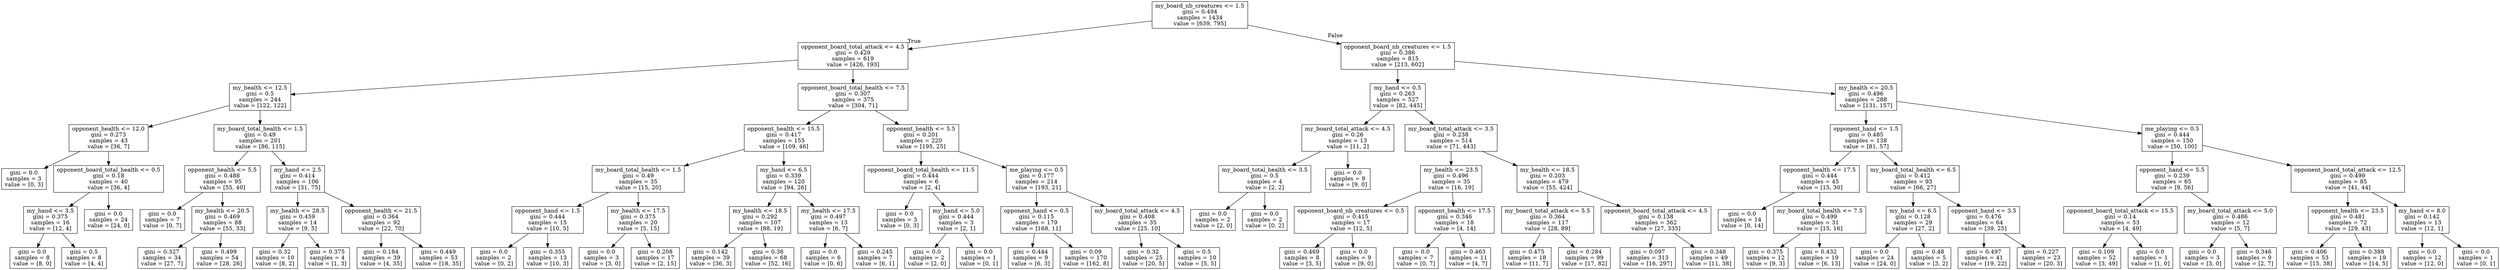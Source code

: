 digraph Tree {
node [shape=box] ;
0 [label="my_board_nb_creatures <= 1.5\ngini = 0.494\nsamples = 1434\nvalue = [639, 795]"] ;
1 [label="opponent_board_total_attack <= 4.5\ngini = 0.429\nsamples = 619\nvalue = [426, 193]"] ;
0 -> 1 [labeldistance=2.5, labelangle=45, headlabel="True"] ;
2 [label="my_health <= 12.5\ngini = 0.5\nsamples = 244\nvalue = [122, 122]"] ;
1 -> 2 ;
3 [label="opponent_health <= 12.0\ngini = 0.273\nsamples = 43\nvalue = [36, 7]"] ;
2 -> 3 ;
4 [label="gini = 0.0\nsamples = 3\nvalue = [0, 3]"] ;
3 -> 4 ;
5 [label="opponent_board_total_health <= 0.5\ngini = 0.18\nsamples = 40\nvalue = [36, 4]"] ;
3 -> 5 ;
6 [label="my_hand <= 3.5\ngini = 0.375\nsamples = 16\nvalue = [12, 4]"] ;
5 -> 6 ;
7 [label="gini = 0.0\nsamples = 8\nvalue = [8, 0]"] ;
6 -> 7 ;
8 [label="gini = 0.5\nsamples = 8\nvalue = [4, 4]"] ;
6 -> 8 ;
9 [label="gini = 0.0\nsamples = 24\nvalue = [24, 0]"] ;
5 -> 9 ;
10 [label="my_board_total_health <= 1.5\ngini = 0.49\nsamples = 201\nvalue = [86, 115]"] ;
2 -> 10 ;
11 [label="opponent_health <= 5.5\ngini = 0.488\nsamples = 95\nvalue = [55, 40]"] ;
10 -> 11 ;
12 [label="gini = 0.0\nsamples = 7\nvalue = [0, 7]"] ;
11 -> 12 ;
13 [label="my_health <= 20.5\ngini = 0.469\nsamples = 88\nvalue = [55, 33]"] ;
11 -> 13 ;
14 [label="gini = 0.327\nsamples = 34\nvalue = [27, 7]"] ;
13 -> 14 ;
15 [label="gini = 0.499\nsamples = 54\nvalue = [28, 26]"] ;
13 -> 15 ;
16 [label="my_hand <= 2.5\ngini = 0.414\nsamples = 106\nvalue = [31, 75]"] ;
10 -> 16 ;
17 [label="my_health <= 28.5\ngini = 0.459\nsamples = 14\nvalue = [9, 5]"] ;
16 -> 17 ;
18 [label="gini = 0.32\nsamples = 10\nvalue = [8, 2]"] ;
17 -> 18 ;
19 [label="gini = 0.375\nsamples = 4\nvalue = [1, 3]"] ;
17 -> 19 ;
20 [label="opponent_health <= 21.5\ngini = 0.364\nsamples = 92\nvalue = [22, 70]"] ;
16 -> 20 ;
21 [label="gini = 0.184\nsamples = 39\nvalue = [4, 35]"] ;
20 -> 21 ;
22 [label="gini = 0.449\nsamples = 53\nvalue = [18, 35]"] ;
20 -> 22 ;
23 [label="opponent_board_total_health <= 7.5\ngini = 0.307\nsamples = 375\nvalue = [304, 71]"] ;
1 -> 23 ;
24 [label="opponent_health <= 15.5\ngini = 0.417\nsamples = 155\nvalue = [109, 46]"] ;
23 -> 24 ;
25 [label="my_board_total_health <= 1.5\ngini = 0.49\nsamples = 35\nvalue = [15, 20]"] ;
24 -> 25 ;
26 [label="opponent_hand <= 1.5\ngini = 0.444\nsamples = 15\nvalue = [10, 5]"] ;
25 -> 26 ;
27 [label="gini = 0.0\nsamples = 2\nvalue = [0, 2]"] ;
26 -> 27 ;
28 [label="gini = 0.355\nsamples = 13\nvalue = [10, 3]"] ;
26 -> 28 ;
29 [label="my_health <= 17.5\ngini = 0.375\nsamples = 20\nvalue = [5, 15]"] ;
25 -> 29 ;
30 [label="gini = 0.0\nsamples = 3\nvalue = [3, 0]"] ;
29 -> 30 ;
31 [label="gini = 0.208\nsamples = 17\nvalue = [2, 15]"] ;
29 -> 31 ;
32 [label="my_hand <= 6.5\ngini = 0.339\nsamples = 120\nvalue = [94, 26]"] ;
24 -> 32 ;
33 [label="my_health <= 18.5\ngini = 0.292\nsamples = 107\nvalue = [88, 19]"] ;
32 -> 33 ;
34 [label="gini = 0.142\nsamples = 39\nvalue = [36, 3]"] ;
33 -> 34 ;
35 [label="gini = 0.36\nsamples = 68\nvalue = [52, 16]"] ;
33 -> 35 ;
36 [label="my_health <= 17.5\ngini = 0.497\nsamples = 13\nvalue = [6, 7]"] ;
32 -> 36 ;
37 [label="gini = 0.0\nsamples = 6\nvalue = [0, 6]"] ;
36 -> 37 ;
38 [label="gini = 0.245\nsamples = 7\nvalue = [6, 1]"] ;
36 -> 38 ;
39 [label="opponent_health <= 5.5\ngini = 0.201\nsamples = 220\nvalue = [195, 25]"] ;
23 -> 39 ;
40 [label="opponent_board_total_health <= 11.5\ngini = 0.444\nsamples = 6\nvalue = [2, 4]"] ;
39 -> 40 ;
41 [label="gini = 0.0\nsamples = 3\nvalue = [0, 3]"] ;
40 -> 41 ;
42 [label="my_hand <= 5.0\ngini = 0.444\nsamples = 3\nvalue = [2, 1]"] ;
40 -> 42 ;
43 [label="gini = 0.0\nsamples = 2\nvalue = [2, 0]"] ;
42 -> 43 ;
44 [label="gini = 0.0\nsamples = 1\nvalue = [0, 1]"] ;
42 -> 44 ;
45 [label="me_playing <= 0.5\ngini = 0.177\nsamples = 214\nvalue = [193, 21]"] ;
39 -> 45 ;
46 [label="opponent_hand <= 0.5\ngini = 0.115\nsamples = 179\nvalue = [168, 11]"] ;
45 -> 46 ;
47 [label="gini = 0.444\nsamples = 9\nvalue = [6, 3]"] ;
46 -> 47 ;
48 [label="gini = 0.09\nsamples = 170\nvalue = [162, 8]"] ;
46 -> 48 ;
49 [label="my_board_total_attack <= 4.5\ngini = 0.408\nsamples = 35\nvalue = [25, 10]"] ;
45 -> 49 ;
50 [label="gini = 0.32\nsamples = 25\nvalue = [20, 5]"] ;
49 -> 50 ;
51 [label="gini = 0.5\nsamples = 10\nvalue = [5, 5]"] ;
49 -> 51 ;
52 [label="opponent_board_nb_creatures <= 1.5\ngini = 0.386\nsamples = 815\nvalue = [213, 602]"] ;
0 -> 52 [labeldistance=2.5, labelangle=-45, headlabel="False"] ;
53 [label="my_hand <= 0.5\ngini = 0.263\nsamples = 527\nvalue = [82, 445]"] ;
52 -> 53 ;
54 [label="my_board_total_attack <= 4.5\ngini = 0.26\nsamples = 13\nvalue = [11, 2]"] ;
53 -> 54 ;
55 [label="my_board_total_health <= 3.5\ngini = 0.5\nsamples = 4\nvalue = [2, 2]"] ;
54 -> 55 ;
56 [label="gini = 0.0\nsamples = 2\nvalue = [2, 0]"] ;
55 -> 56 ;
57 [label="gini = 0.0\nsamples = 2\nvalue = [0, 2]"] ;
55 -> 57 ;
58 [label="gini = 0.0\nsamples = 9\nvalue = [9, 0]"] ;
54 -> 58 ;
59 [label="my_board_total_attack <= 3.5\ngini = 0.238\nsamples = 514\nvalue = [71, 443]"] ;
53 -> 59 ;
60 [label="my_health <= 23.5\ngini = 0.496\nsamples = 35\nvalue = [16, 19]"] ;
59 -> 60 ;
61 [label="opponent_board_nb_creatures <= 0.5\ngini = 0.415\nsamples = 17\nvalue = [12, 5]"] ;
60 -> 61 ;
62 [label="gini = 0.469\nsamples = 8\nvalue = [3, 5]"] ;
61 -> 62 ;
63 [label="gini = 0.0\nsamples = 9\nvalue = [9, 0]"] ;
61 -> 63 ;
64 [label="opponent_health <= 17.5\ngini = 0.346\nsamples = 18\nvalue = [4, 14]"] ;
60 -> 64 ;
65 [label="gini = 0.0\nsamples = 7\nvalue = [0, 7]"] ;
64 -> 65 ;
66 [label="gini = 0.463\nsamples = 11\nvalue = [4, 7]"] ;
64 -> 66 ;
67 [label="my_health <= 18.5\ngini = 0.203\nsamples = 479\nvalue = [55, 424]"] ;
59 -> 67 ;
68 [label="my_board_total_attack <= 5.5\ngini = 0.364\nsamples = 117\nvalue = [28, 89]"] ;
67 -> 68 ;
69 [label="gini = 0.475\nsamples = 18\nvalue = [11, 7]"] ;
68 -> 69 ;
70 [label="gini = 0.284\nsamples = 99\nvalue = [17, 82]"] ;
68 -> 70 ;
71 [label="opponent_board_total_attack <= 4.5\ngini = 0.138\nsamples = 362\nvalue = [27, 335]"] ;
67 -> 71 ;
72 [label="gini = 0.097\nsamples = 313\nvalue = [16, 297]"] ;
71 -> 72 ;
73 [label="gini = 0.348\nsamples = 49\nvalue = [11, 38]"] ;
71 -> 73 ;
74 [label="my_health <= 20.5\ngini = 0.496\nsamples = 288\nvalue = [131, 157]"] ;
52 -> 74 ;
75 [label="opponent_hand <= 1.5\ngini = 0.485\nsamples = 138\nvalue = [81, 57]"] ;
74 -> 75 ;
76 [label="opponent_health <= 17.5\ngini = 0.444\nsamples = 45\nvalue = [15, 30]"] ;
75 -> 76 ;
77 [label="gini = 0.0\nsamples = 14\nvalue = [0, 14]"] ;
76 -> 77 ;
78 [label="my_board_total_health <= 7.5\ngini = 0.499\nsamples = 31\nvalue = [15, 16]"] ;
76 -> 78 ;
79 [label="gini = 0.375\nsamples = 12\nvalue = [9, 3]"] ;
78 -> 79 ;
80 [label="gini = 0.432\nsamples = 19\nvalue = [6, 13]"] ;
78 -> 80 ;
81 [label="my_board_total_health <= 6.5\ngini = 0.412\nsamples = 93\nvalue = [66, 27]"] ;
75 -> 81 ;
82 [label="my_hand <= 6.5\ngini = 0.128\nsamples = 29\nvalue = [27, 2]"] ;
81 -> 82 ;
83 [label="gini = 0.0\nsamples = 24\nvalue = [24, 0]"] ;
82 -> 83 ;
84 [label="gini = 0.48\nsamples = 5\nvalue = [3, 2]"] ;
82 -> 84 ;
85 [label="opponent_hand <= 3.5\ngini = 0.476\nsamples = 64\nvalue = [39, 25]"] ;
81 -> 85 ;
86 [label="gini = 0.497\nsamples = 41\nvalue = [19, 22]"] ;
85 -> 86 ;
87 [label="gini = 0.227\nsamples = 23\nvalue = [20, 3]"] ;
85 -> 87 ;
88 [label="me_playing <= 0.5\ngini = 0.444\nsamples = 150\nvalue = [50, 100]"] ;
74 -> 88 ;
89 [label="opponent_hand <= 5.5\ngini = 0.239\nsamples = 65\nvalue = [9, 56]"] ;
88 -> 89 ;
90 [label="opponent_board_total_attack <= 15.5\ngini = 0.14\nsamples = 53\nvalue = [4, 49]"] ;
89 -> 90 ;
91 [label="gini = 0.109\nsamples = 52\nvalue = [3, 49]"] ;
90 -> 91 ;
92 [label="gini = 0.0\nsamples = 1\nvalue = [1, 0]"] ;
90 -> 92 ;
93 [label="my_board_total_attack <= 5.0\ngini = 0.486\nsamples = 12\nvalue = [5, 7]"] ;
89 -> 93 ;
94 [label="gini = 0.0\nsamples = 3\nvalue = [3, 0]"] ;
93 -> 94 ;
95 [label="gini = 0.346\nsamples = 9\nvalue = [2, 7]"] ;
93 -> 95 ;
96 [label="opponent_board_total_attack <= 12.5\ngini = 0.499\nsamples = 85\nvalue = [41, 44]"] ;
88 -> 96 ;
97 [label="opponent_health <= 23.5\ngini = 0.481\nsamples = 72\nvalue = [29, 43]"] ;
96 -> 97 ;
98 [label="gini = 0.406\nsamples = 53\nvalue = [15, 38]"] ;
97 -> 98 ;
99 [label="gini = 0.388\nsamples = 19\nvalue = [14, 5]"] ;
97 -> 99 ;
100 [label="my_hand <= 8.0\ngini = 0.142\nsamples = 13\nvalue = [12, 1]"] ;
96 -> 100 ;
101 [label="gini = 0.0\nsamples = 12\nvalue = [12, 0]"] ;
100 -> 101 ;
102 [label="gini = 0.0\nsamples = 1\nvalue = [0, 1]"] ;
100 -> 102 ;
}